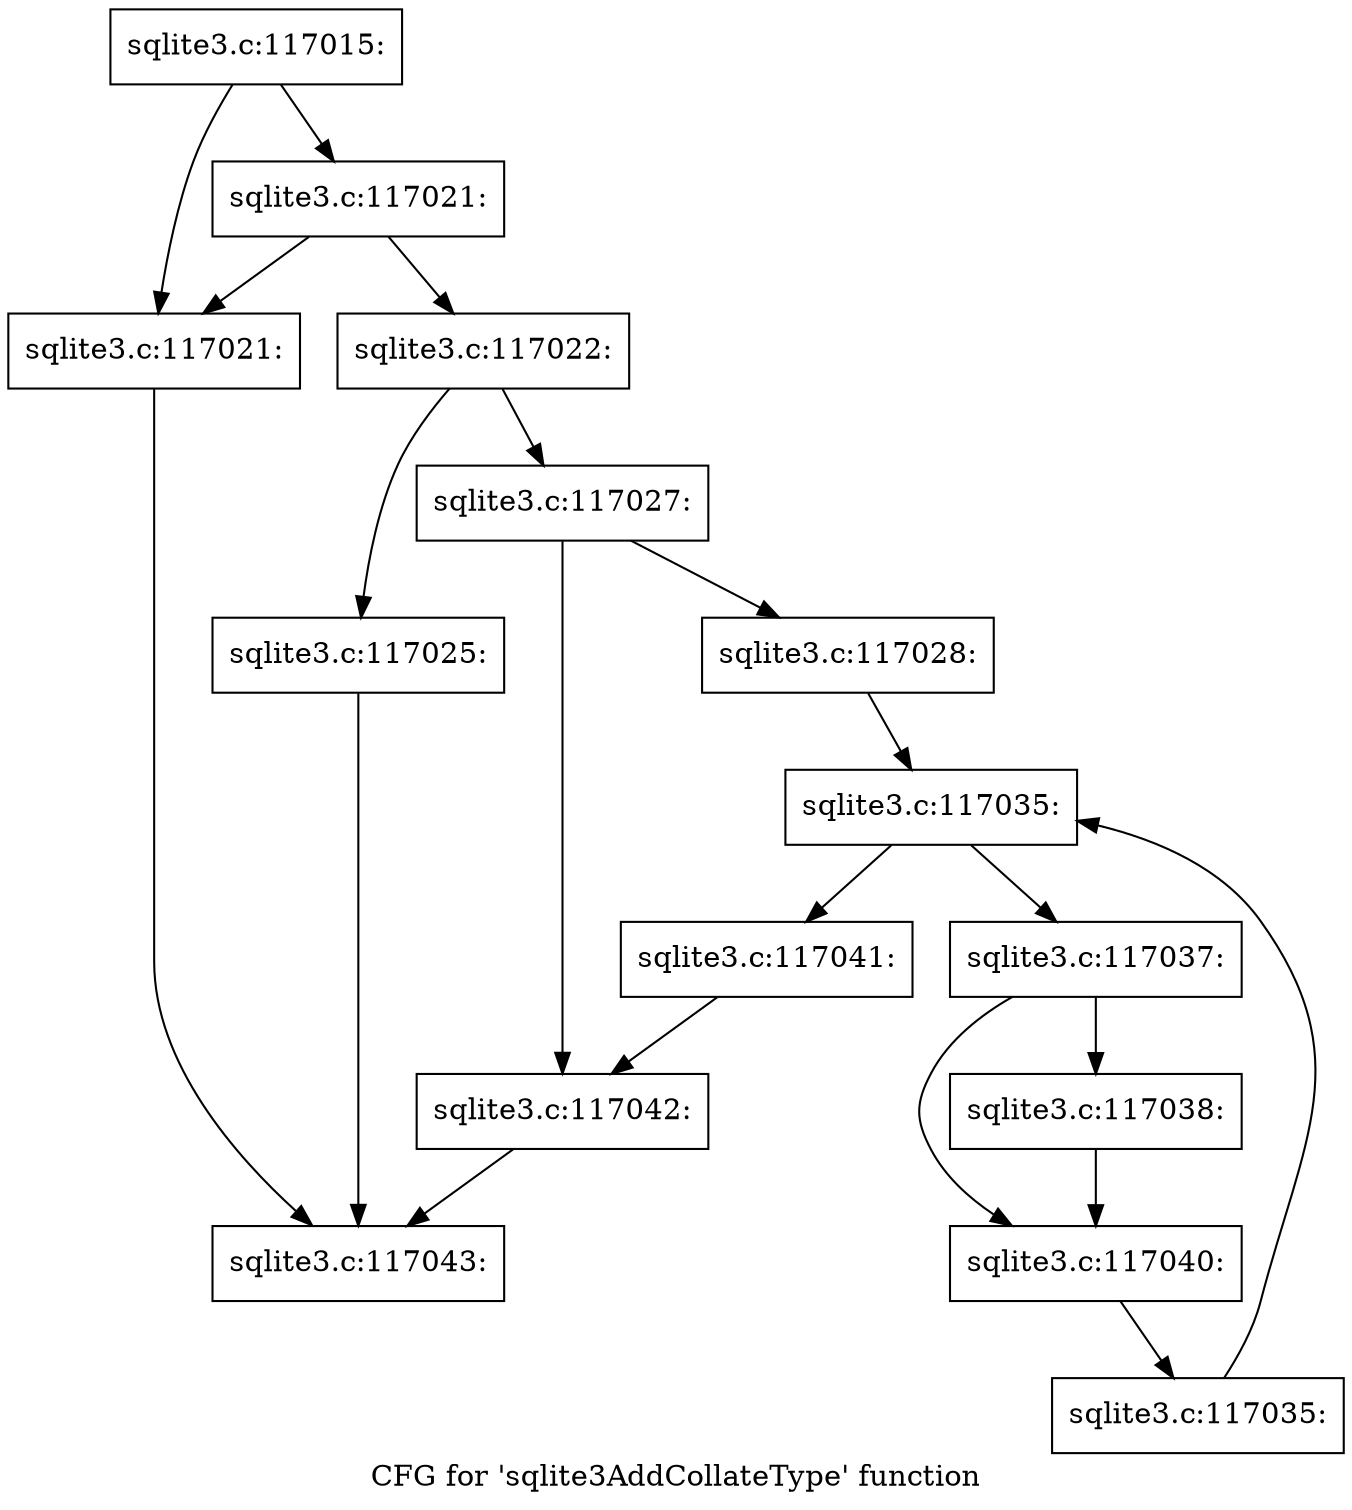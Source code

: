 digraph "CFG for 'sqlite3AddCollateType' function" {
	label="CFG for 'sqlite3AddCollateType' function";

	Node0x55c0f91e3c70 [shape=record,label="{sqlite3.c:117015:}"];
	Node0x55c0f91e3c70 -> Node0x55c0f91fda50;
	Node0x55c0f91e3c70 -> Node0x55c0f91fdaf0;
	Node0x55c0f91fdaf0 [shape=record,label="{sqlite3.c:117021:}"];
	Node0x55c0f91fdaf0 -> Node0x55c0f91fda50;
	Node0x55c0f91fdaf0 -> Node0x55c0f91fdaa0;
	Node0x55c0f91fda50 [shape=record,label="{sqlite3.c:117021:}"];
	Node0x55c0f91fda50 -> Node0x55c0f91e3df0;
	Node0x55c0f91fdaa0 [shape=record,label="{sqlite3.c:117022:}"];
	Node0x55c0f91fdaa0 -> Node0x55c0f91fefd0;
	Node0x55c0f91fdaa0 -> Node0x55c0f91fef80;
	Node0x55c0f91fef80 [shape=record,label="{sqlite3.c:117025:}"];
	Node0x55c0f91fef80 -> Node0x55c0f91e3df0;
	Node0x55c0f91fefd0 [shape=record,label="{sqlite3.c:117027:}"];
	Node0x55c0f91fefd0 -> Node0x55c0f91ff370;
	Node0x55c0f91fefd0 -> Node0x55c0f91ff3c0;
	Node0x55c0f91ff370 [shape=record,label="{sqlite3.c:117028:}"];
	Node0x55c0f91ff370 -> Node0x55c0f92004c0;
	Node0x55c0f92004c0 [shape=record,label="{sqlite3.c:117035:}"];
	Node0x55c0f92004c0 -> Node0x55c0f92006e0;
	Node0x55c0f92004c0 -> Node0x55c0f9200140;
	Node0x55c0f92006e0 [shape=record,label="{sqlite3.c:117037:}"];
	Node0x55c0f92006e0 -> Node0x55c0f9200a50;
	Node0x55c0f92006e0 -> Node0x55c0f9200aa0;
	Node0x55c0f9200a50 [shape=record,label="{sqlite3.c:117038:}"];
	Node0x55c0f9200a50 -> Node0x55c0f9200aa0;
	Node0x55c0f9200aa0 [shape=record,label="{sqlite3.c:117040:}"];
	Node0x55c0f9200aa0 -> Node0x55c0f9200650;
	Node0x55c0f9200650 [shape=record,label="{sqlite3.c:117035:}"];
	Node0x55c0f9200650 -> Node0x55c0f92004c0;
	Node0x55c0f9200140 [shape=record,label="{sqlite3.c:117041:}"];
	Node0x55c0f9200140 -> Node0x55c0f91ff3c0;
	Node0x55c0f91ff3c0 [shape=record,label="{sqlite3.c:117042:}"];
	Node0x55c0f91ff3c0 -> Node0x55c0f91e3df0;
	Node0x55c0f91e3df0 [shape=record,label="{sqlite3.c:117043:}"];
}

